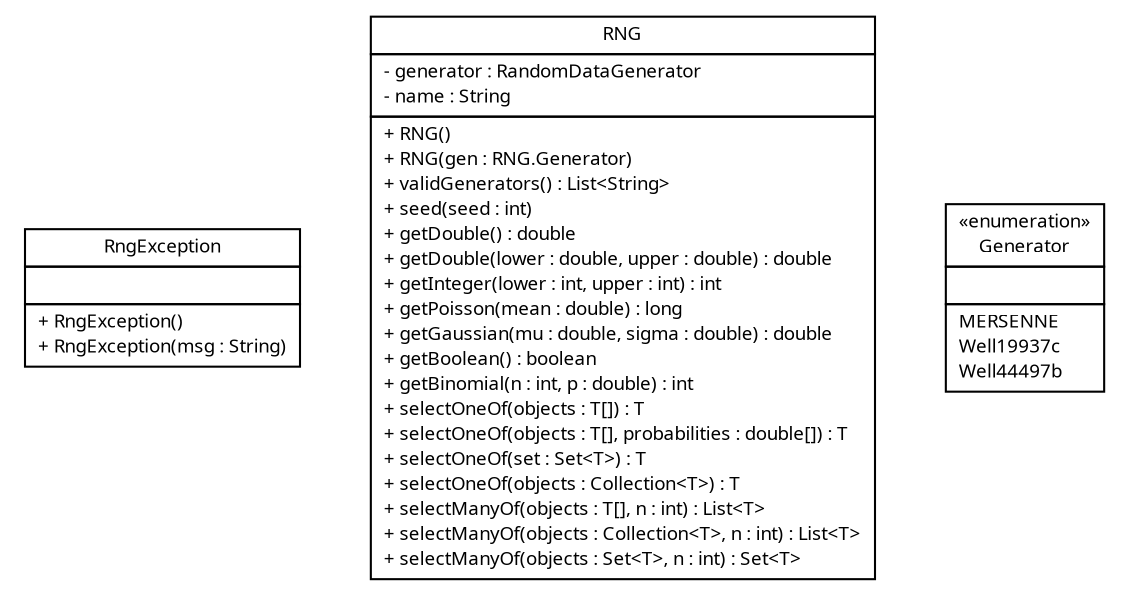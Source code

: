 #!/usr/local/bin/dot
#
# Class diagram 
# Generated by UMLGraph version R5_6 (http://www.umlgraph.org/)
#

digraph G {
	edge [fontname="Trebuchet MS",fontsize=10,labelfontname="Trebuchet MS",labelfontsize=10];
	node [fontname="Trebuchet MS",fontsize=10,shape=plaintext];
	nodesep=0.25;
	ranksep=0.5;
	// broadwick.rng.RngException
	c3071 [label=<<table title="broadwick.rng.RngException" border="0" cellborder="1" cellspacing="0" cellpadding="2" port="p" href="./RngException.html">
		<tr><td><table border="0" cellspacing="0" cellpadding="1">
<tr><td align="center" balign="center"><font face="Trebuchet MS"> RngException </font></td></tr>
		</table></td></tr>
		<tr><td><table border="0" cellspacing="0" cellpadding="1">
<tr><td align="left" balign="left">  </td></tr>
		</table></td></tr>
		<tr><td><table border="0" cellspacing="0" cellpadding="1">
<tr><td align="left" balign="left"> + RngException() </td></tr>
<tr><td align="left" balign="left"> + RngException(msg : String) </td></tr>
		</table></td></tr>
		</table>>, URL="./RngException.html", fontname="Trebuchet MS", fontcolor="black", fontsize=9.0];
	// broadwick.rng.RNG
	c3072 [label=<<table title="broadwick.rng.RNG" border="0" cellborder="1" cellspacing="0" cellpadding="2" port="p" href="./RNG.html">
		<tr><td><table border="0" cellspacing="0" cellpadding="1">
<tr><td align="center" balign="center"><font face="Trebuchet MS"> RNG </font></td></tr>
		</table></td></tr>
		<tr><td><table border="0" cellspacing="0" cellpadding="1">
<tr><td align="left" balign="left"> - generator : RandomDataGenerator </td></tr>
<tr><td align="left" balign="left"> - name : String </td></tr>
		</table></td></tr>
		<tr><td><table border="0" cellspacing="0" cellpadding="1">
<tr><td align="left" balign="left"> + RNG() </td></tr>
<tr><td align="left" balign="left"> + RNG(gen : RNG.Generator) </td></tr>
<tr><td align="left" balign="left"> + validGenerators() : List&lt;String&gt; </td></tr>
<tr><td align="left" balign="left"> + seed(seed : int) </td></tr>
<tr><td align="left" balign="left"> + getDouble() : double </td></tr>
<tr><td align="left" balign="left"> + getDouble(lower : double, upper : double) : double </td></tr>
<tr><td align="left" balign="left"> + getInteger(lower : int, upper : int) : int </td></tr>
<tr><td align="left" balign="left"> + getPoisson(mean : double) : long </td></tr>
<tr><td align="left" balign="left"> + getGaussian(mu : double, sigma : double) : double </td></tr>
<tr><td align="left" balign="left"> + getBoolean() : boolean </td></tr>
<tr><td align="left" balign="left"> + getBinomial(n : int, p : double) : int </td></tr>
<tr><td align="left" balign="left"> + selectOneOf(objects : T[]) : T </td></tr>
<tr><td align="left" balign="left"> + selectOneOf(objects : T[], probabilities : double[]) : T </td></tr>
<tr><td align="left" balign="left"> + selectOneOf(set : Set&lt;T&gt;) : T </td></tr>
<tr><td align="left" balign="left"> + selectOneOf(objects : Collection&lt;T&gt;) : T </td></tr>
<tr><td align="left" balign="left"> + selectManyOf(objects : T[], n : int) : List&lt;T&gt; </td></tr>
<tr><td align="left" balign="left"> + selectManyOf(objects : Collection&lt;T&gt;, n : int) : List&lt;T&gt; </td></tr>
<tr><td align="left" balign="left"> + selectManyOf(objects : Set&lt;T&gt;, n : int) : Set&lt;T&gt; </td></tr>
		</table></td></tr>
		</table>>, URL="./RNG.html", fontname="Trebuchet MS", fontcolor="black", fontsize=9.0];
	// broadwick.rng.RNG.Generator
	c3073 [label=<<table title="broadwick.rng.RNG.Generator" border="0" cellborder="1" cellspacing="0" cellpadding="2" port="p" href="./RNG.Generator.html">
		<tr><td><table border="0" cellspacing="0" cellpadding="1">
<tr><td align="center" balign="center"> &#171;enumeration&#187; </td></tr>
<tr><td align="center" balign="center"><font face="Trebuchet MS"> Generator </font></td></tr>
		</table></td></tr>
		<tr><td><table border="0" cellspacing="0" cellpadding="1">
<tr><td align="left" balign="left">  </td></tr>
		</table></td></tr>
		<tr><td><table border="0" cellspacing="0" cellpadding="1">
<tr><td align="left" balign="left"> MERSENNE </td></tr>
<tr><td align="left" balign="left"> Well19937c </td></tr>
<tr><td align="left" balign="left"> Well44497b </td></tr>
		</table></td></tr>
		</table>>, URL="./RNG.Generator.html", fontname="Trebuchet MS", fontcolor="black", fontsize=9.0];
}

